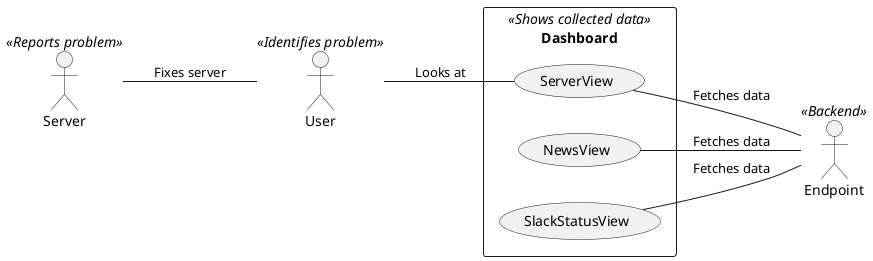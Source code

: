 @startuml usecase_server
'Settings
left to right direction
skinparam packageStyle rectangle


'Create the rectangle and Endpoint.
actor Server <<Reports problem>>
actor User <<Identifies problem>>
actor Endpoint <<Backend>>

rectangle Dashboard <<Shows collected data>>{
    Server -- User : Fixes server
    User -- (ServerView) : Looks at
    (ServerView) -- Endpoint : Fetches data
    (NewsView) -- Endpoint : Fetches data
    (SlackStatusView) -- Endpoint : Fetches data
}
@enduml

@startuml usecase_slackstatus
'Settings
left to right direction
skinparam packageStyle rectangle


'Create the rectangle and Endpoint.
actor Colleague <<Child Care>>
actor User <<Thinks colleague is missing>>
actor Endpoint <<Backend>>

rectangle Dashboard <<Shows collected data>> {
    Colleague -- User : Sees that colleague is at home with a sick child
    User -- (SlackStatusView) : Looks at
    (ServerView) -- Endpoint : Fetches data
    (NewsView) -- Endpoint : Fetches data
    (SlackStatusView) -- Endpoint : Fetches data
}
@enduml


@startuml usecase_weather
'Settings
left to right direction
skinparam packageStyle rectangle


'Create the rectangle and Endpoint.
actor User <<Makes choice to eat lunch out>>
actor Endpoint <<Backend>>

rectangle dashboard <<Shows collected data>>{
    () WeatherWidget -- (ServerView) : Has
    () WeatherWidget -- (NewsView) : Has
    () WeatherWidget -- (SlackStatusView) : Has
    User -- () WeatherWidget : Looks at
    (ServerView) -- Endpoint : Fetches data
    (NewsView) -- Endpoint : Fetches data
    (SlackStatusView) -- Endpoint : Fetches data
}
@enduml

@startuml Dashboard
start
split
    :Starting **DataFetcher**;
    :Create **database** instance;
    repeat
        :**Fetch data**;
    repeat while (Timeout?)
    stop
split again
    :Setup express;
    :Setup **route**;
    while (app.listen())
        if (Request route?) then (yes)
            :Serve route;
            :Perform route specific work;
        else (no)
        endif
    endwhile
    stop
@enduml